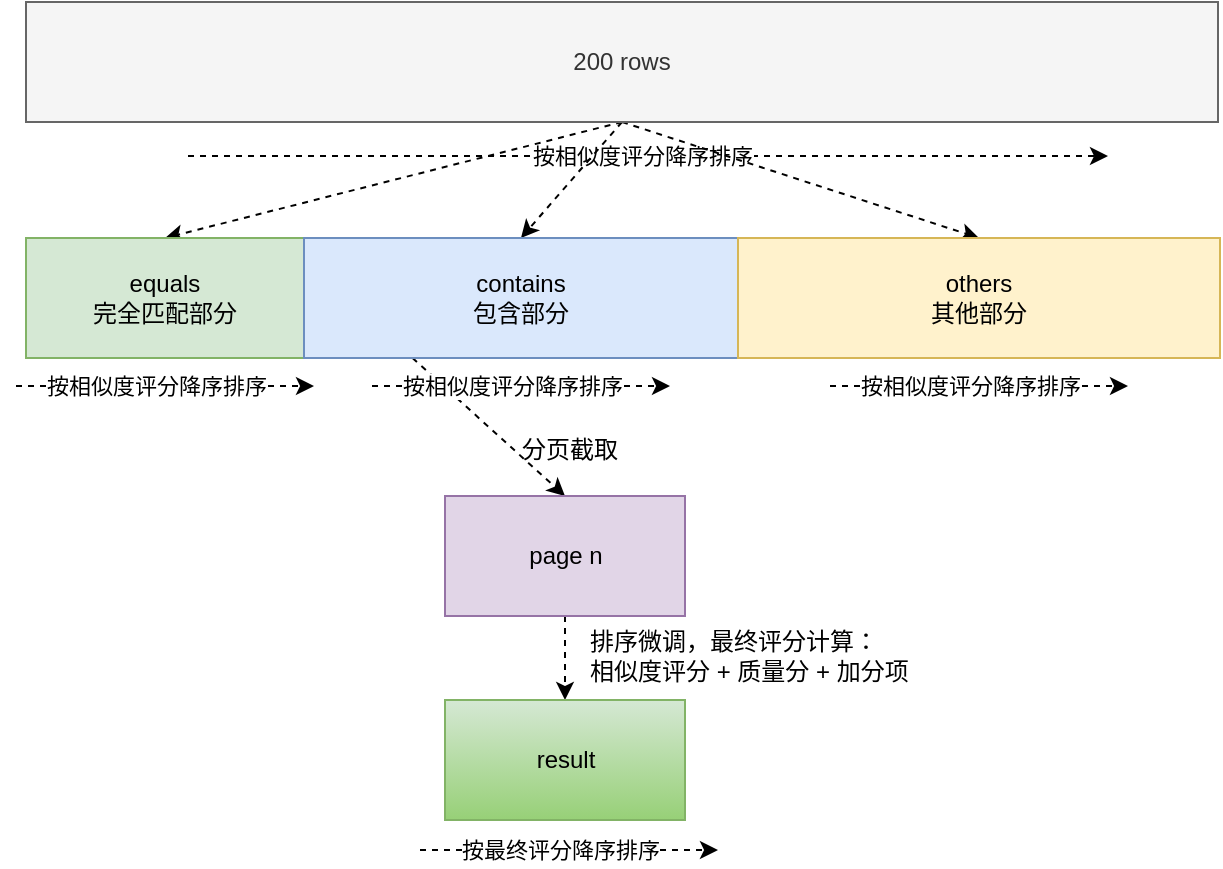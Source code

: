 <mxfile version="16.5.6" type="github">
  <diagram id="d5UGzW644qYcgFJwwa-g" name="Page-1">
    <mxGraphModel dx="2032" dy="780" grid="0" gridSize="10" guides="1" tooltips="1" connect="1" arrows="1" fold="1" page="1" pageScale="1" pageWidth="827" pageHeight="1169" math="0" shadow="0">
      <root>
        <mxCell id="0" />
        <mxCell id="1" parent="0" />
        <mxCell id="eNamNgAYAro-8tq2c0Wl-30" value="" style="endArrow=classic;html=1;rounded=0;dashed=1;" parent="1" edge="1">
          <mxGeometry width="50" height="50" relative="1" as="geometry">
            <mxPoint x="184" y="396" as="sourcePoint" />
            <mxPoint x="644" y="396" as="targetPoint" />
          </mxGeometry>
        </mxCell>
        <mxCell id="eNamNgAYAro-8tq2c0Wl-31" value="按相似度评分降序排序" style="edgeLabel;html=1;align=center;verticalAlign=middle;resizable=0;points=[];" parent="eNamNgAYAro-8tq2c0Wl-30" vertex="1" connectable="0">
          <mxGeometry x="-0.051" y="1" relative="1" as="geometry">
            <mxPoint x="8" y="1" as="offset" />
          </mxGeometry>
        </mxCell>
        <mxCell id="JUkCktCCfnVjaAIJL_zf-9" style="rounded=0;orthogonalLoop=1;jettySize=auto;html=1;exitX=0.5;exitY=1;exitDx=0;exitDy=0;dashed=1;entryX=0.5;entryY=0;entryDx=0;entryDy=0;" parent="1" source="JUkCktCCfnVjaAIJL_zf-4" target="JUkCktCCfnVjaAIJL_zf-5" edge="1">
          <mxGeometry relative="1" as="geometry" />
        </mxCell>
        <mxCell id="JUkCktCCfnVjaAIJL_zf-10" style="edgeStyle=none;rounded=0;orthogonalLoop=1;jettySize=auto;html=1;exitX=0.5;exitY=1;exitDx=0;exitDy=0;entryX=0.5;entryY=0;entryDx=0;entryDy=0;dashed=1;" parent="1" source="JUkCktCCfnVjaAIJL_zf-4" target="JUkCktCCfnVjaAIJL_zf-7" edge="1">
          <mxGeometry relative="1" as="geometry" />
        </mxCell>
        <mxCell id="JUkCktCCfnVjaAIJL_zf-11" style="edgeStyle=none;rounded=0;orthogonalLoop=1;jettySize=auto;html=1;exitX=0.5;exitY=1;exitDx=0;exitDy=0;entryX=0.5;entryY=0;entryDx=0;entryDy=0;dashed=1;" parent="1" source="JUkCktCCfnVjaAIJL_zf-4" target="JUkCktCCfnVjaAIJL_zf-8" edge="1">
          <mxGeometry relative="1" as="geometry" />
        </mxCell>
        <mxCell id="JUkCktCCfnVjaAIJL_zf-4" value="200 rows" style="rounded=0;whiteSpace=wrap;html=1;fillColor=#f5f5f5;fontColor=#333333;strokeColor=#666666;" parent="1" vertex="1">
          <mxGeometry x="103" y="319" width="596" height="60" as="geometry" />
        </mxCell>
        <mxCell id="JUkCktCCfnVjaAIJL_zf-5" value="equals&lt;br&gt;完全匹配部分" style="rounded=0;whiteSpace=wrap;html=1;fillColor=#d5e8d4;strokeColor=#82b366;" parent="1" vertex="1">
          <mxGeometry x="103" y="437" width="139" height="60" as="geometry" />
        </mxCell>
        <mxCell id="JUkCktCCfnVjaAIJL_zf-24" style="rounded=0;orthogonalLoop=1;jettySize=auto;html=1;exitX=0.25;exitY=1;exitDx=0;exitDy=0;dashed=1;entryX=0.5;entryY=0;entryDx=0;entryDy=0;" parent="1" source="JUkCktCCfnVjaAIJL_zf-7" target="JUkCktCCfnVjaAIJL_zf-19" edge="1">
          <mxGeometry relative="1" as="geometry" />
        </mxCell>
        <mxCell id="JUkCktCCfnVjaAIJL_zf-7" value="contains&lt;br&gt;包含部分" style="rounded=0;whiteSpace=wrap;html=1;fillColor=#dae8fc;strokeColor=#6c8ebf;" parent="1" vertex="1">
          <mxGeometry x="242" y="437" width="217" height="60" as="geometry" />
        </mxCell>
        <mxCell id="JUkCktCCfnVjaAIJL_zf-8" value="others&lt;br&gt;其他部分" style="rounded=0;whiteSpace=wrap;html=1;fillColor=#fff2cc;strokeColor=#d6b656;" parent="1" vertex="1">
          <mxGeometry x="459" y="437" width="241" height="60" as="geometry" />
        </mxCell>
        <mxCell id="JUkCktCCfnVjaAIJL_zf-12" value="" style="endArrow=classic;html=1;rounded=0;dashed=1;" parent="1" edge="1">
          <mxGeometry width="50" height="50" relative="1" as="geometry">
            <mxPoint x="98" y="511" as="sourcePoint" />
            <mxPoint x="247" y="511" as="targetPoint" />
          </mxGeometry>
        </mxCell>
        <mxCell id="JUkCktCCfnVjaAIJL_zf-13" value="按相似度评分降序排序" style="edgeLabel;html=1;align=center;verticalAlign=middle;resizable=0;points=[];" parent="JUkCktCCfnVjaAIJL_zf-12" vertex="1" connectable="0">
          <mxGeometry x="-0.051" y="1" relative="1" as="geometry">
            <mxPoint x="-1" y="1" as="offset" />
          </mxGeometry>
        </mxCell>
        <mxCell id="JUkCktCCfnVjaAIJL_zf-14" value="" style="endArrow=classic;html=1;rounded=0;dashed=1;" parent="1" edge="1">
          <mxGeometry width="50" height="50" relative="1" as="geometry">
            <mxPoint x="276" y="511" as="sourcePoint" />
            <mxPoint x="425" y="511" as="targetPoint" />
          </mxGeometry>
        </mxCell>
        <mxCell id="JUkCktCCfnVjaAIJL_zf-15" value="按相似度评分降序排序" style="edgeLabel;html=1;align=center;verticalAlign=middle;resizable=0;points=[];" parent="JUkCktCCfnVjaAIJL_zf-14" vertex="1" connectable="0">
          <mxGeometry x="-0.051" y="1" relative="1" as="geometry">
            <mxPoint x="-1" y="1" as="offset" />
          </mxGeometry>
        </mxCell>
        <mxCell id="JUkCktCCfnVjaAIJL_zf-16" value="" style="endArrow=classic;html=1;rounded=0;dashed=1;" parent="1" edge="1">
          <mxGeometry width="50" height="50" relative="1" as="geometry">
            <mxPoint x="505" y="511" as="sourcePoint" />
            <mxPoint x="654" y="511" as="targetPoint" />
          </mxGeometry>
        </mxCell>
        <mxCell id="JUkCktCCfnVjaAIJL_zf-17" value="按相似度评分降序排序" style="edgeLabel;html=1;align=center;verticalAlign=middle;resizable=0;points=[];" parent="JUkCktCCfnVjaAIJL_zf-16" vertex="1" connectable="0">
          <mxGeometry x="-0.051" y="1" relative="1" as="geometry">
            <mxPoint x="-1" y="1" as="offset" />
          </mxGeometry>
        </mxCell>
        <mxCell id="JUkCktCCfnVjaAIJL_zf-22" style="edgeStyle=orthogonalEdgeStyle;rounded=0;orthogonalLoop=1;jettySize=auto;html=1;exitX=0.5;exitY=1;exitDx=0;exitDy=0;dashed=1;" parent="1" source="JUkCktCCfnVjaAIJL_zf-19" target="JUkCktCCfnVjaAIJL_zf-21" edge="1">
          <mxGeometry relative="1" as="geometry" />
        </mxCell>
        <mxCell id="JUkCktCCfnVjaAIJL_zf-19" value="page n" style="rounded=0;whiteSpace=wrap;html=1;fillColor=#e1d5e7;strokeColor=#9673a6;" parent="1" vertex="1">
          <mxGeometry x="312.5" y="566" width="120" height="60" as="geometry" />
        </mxCell>
        <mxCell id="JUkCktCCfnVjaAIJL_zf-21" value="result" style="rounded=0;whiteSpace=wrap;html=1;fillColor=#d5e8d4;gradientColor=#97d077;strokeColor=#82b366;" parent="1" vertex="1">
          <mxGeometry x="312.5" y="668" width="120" height="60" as="geometry" />
        </mxCell>
        <mxCell id="JUkCktCCfnVjaAIJL_zf-23" value="排序微调，最终评分计算：&lt;br&gt;相似度评分 + 质量分 + 加分项" style="text;html=1;strokeColor=none;fillColor=none;align=left;verticalAlign=middle;whiteSpace=wrap;rounded=0;" parent="1" vertex="1">
          <mxGeometry x="382.5" y="631" width="291" height="30" as="geometry" />
        </mxCell>
        <mxCell id="JUkCktCCfnVjaAIJL_zf-25" value="分页截取" style="text;html=1;strokeColor=none;fillColor=none;align=center;verticalAlign=middle;whiteSpace=wrap;rounded=0;" parent="1" vertex="1">
          <mxGeometry x="344.5" y="528" width="60" height="30" as="geometry" />
        </mxCell>
        <mxCell id="JUkCktCCfnVjaAIJL_zf-26" value="" style="endArrow=classic;html=1;rounded=0;dashed=1;" parent="1" edge="1">
          <mxGeometry width="50" height="50" relative="1" as="geometry">
            <mxPoint x="300" y="743" as="sourcePoint" />
            <mxPoint x="449" y="743" as="targetPoint" />
          </mxGeometry>
        </mxCell>
        <mxCell id="JUkCktCCfnVjaAIJL_zf-27" value="按最终评分降序排序" style="edgeLabel;html=1;align=center;verticalAlign=middle;resizable=0;points=[];" parent="JUkCktCCfnVjaAIJL_zf-26" vertex="1" connectable="0">
          <mxGeometry x="-0.051" y="1" relative="1" as="geometry">
            <mxPoint x="-1" y="1" as="offset" />
          </mxGeometry>
        </mxCell>
      </root>
    </mxGraphModel>
  </diagram>
</mxfile>
